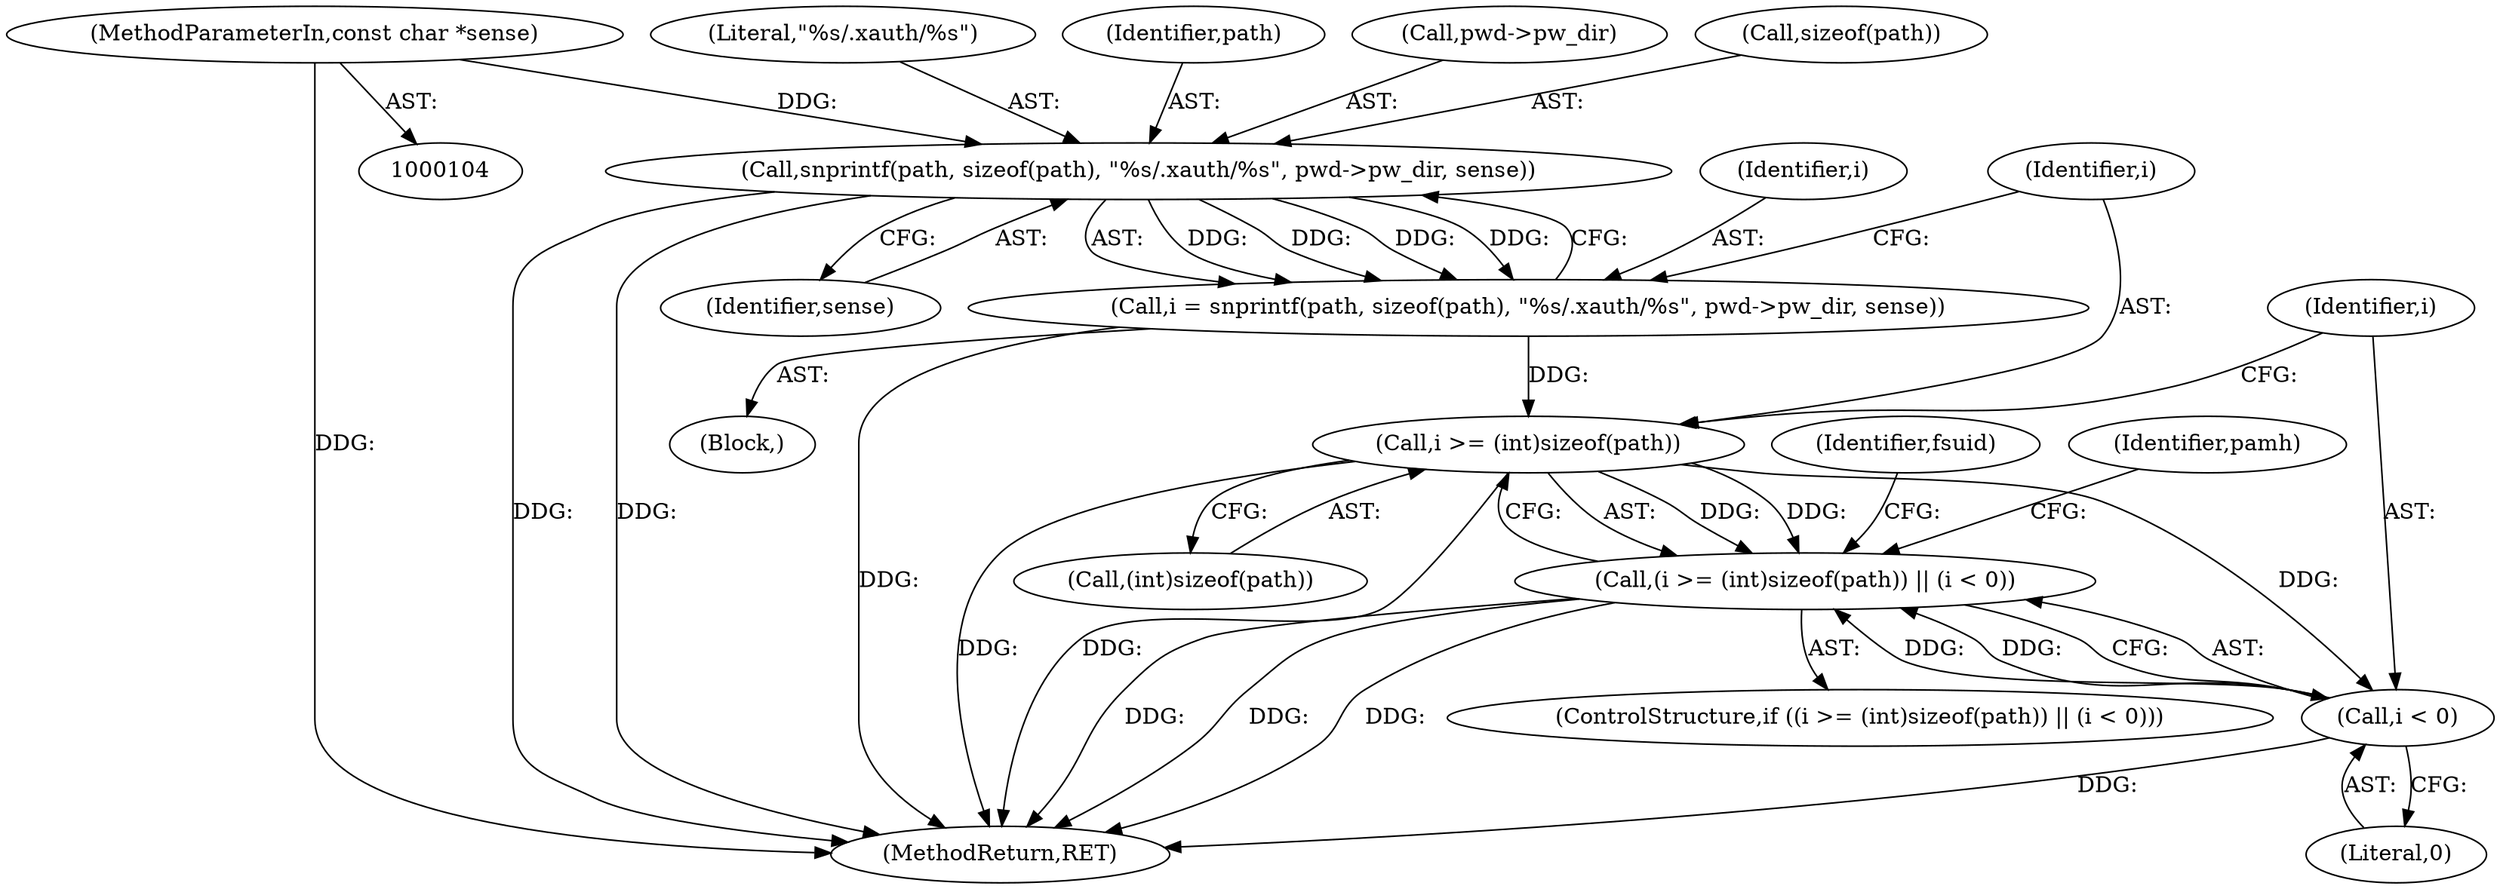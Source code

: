 digraph "0_altlinux_ffe7058c70253d574b1963c7c93002bd410fddc9@API" {
"1000142" [label="(Call,snprintf(path, sizeof(path), \"%s/.xauth/%s\", pwd->pw_dir, sense))"];
"1000106" [label="(MethodParameterIn,const char *sense)"];
"1000140" [label="(Call,i = snprintf(path, sizeof(path), \"%s/.xauth/%s\", pwd->pw_dir, sense))"];
"1000153" [label="(Call,i >= (int)sizeof(path))"];
"1000152" [label="(Call,(i >= (int)sizeof(path)) || (i < 0))"];
"1000159" [label="(Call,i < 0)"];
"1000159" [label="(Call,i < 0)"];
"1000141" [label="(Identifier,i)"];
"1000151" [label="(ControlStructure,if ((i >= (int)sizeof(path)) || (i < 0)))"];
"1000143" [label="(Identifier,path)"];
"1000155" [label="(Call,(int)sizeof(path))"];
"1000153" [label="(Call,i >= (int)sizeof(path))"];
"1000150" [label="(Identifier,sense)"];
"1000152" [label="(Call,(i >= (int)sizeof(path)) || (i < 0))"];
"1000106" [label="(MethodParameterIn,const char *sense)"];
"1000140" [label="(Call,i = snprintf(path, sizeof(path), \"%s/.xauth/%s\", pwd->pw_dir, sense))"];
"1000160" [label="(Identifier,i)"];
"1000114" [label="(Block,)"];
"1000154" [label="(Identifier,i)"];
"1000316" [label="(MethodReturn,RET)"];
"1000147" [label="(Call,pwd->pw_dir)"];
"1000170" [label="(Identifier,fsuid)"];
"1000144" [label="(Call,sizeof(path))"];
"1000164" [label="(Identifier,pamh)"];
"1000146" [label="(Literal,\"%s/.xauth/%s\")"];
"1000142" [label="(Call,snprintf(path, sizeof(path), \"%s/.xauth/%s\", pwd->pw_dir, sense))"];
"1000161" [label="(Literal,0)"];
"1000142" -> "1000140"  [label="AST: "];
"1000142" -> "1000150"  [label="CFG: "];
"1000143" -> "1000142"  [label="AST: "];
"1000144" -> "1000142"  [label="AST: "];
"1000146" -> "1000142"  [label="AST: "];
"1000147" -> "1000142"  [label="AST: "];
"1000150" -> "1000142"  [label="AST: "];
"1000140" -> "1000142"  [label="CFG: "];
"1000142" -> "1000316"  [label="DDG: "];
"1000142" -> "1000316"  [label="DDG: "];
"1000142" -> "1000140"  [label="DDG: "];
"1000142" -> "1000140"  [label="DDG: "];
"1000142" -> "1000140"  [label="DDG: "];
"1000142" -> "1000140"  [label="DDG: "];
"1000106" -> "1000142"  [label="DDG: "];
"1000106" -> "1000104"  [label="AST: "];
"1000106" -> "1000316"  [label="DDG: "];
"1000140" -> "1000114"  [label="AST: "];
"1000141" -> "1000140"  [label="AST: "];
"1000154" -> "1000140"  [label="CFG: "];
"1000140" -> "1000316"  [label="DDG: "];
"1000140" -> "1000153"  [label="DDG: "];
"1000153" -> "1000152"  [label="AST: "];
"1000153" -> "1000155"  [label="CFG: "];
"1000154" -> "1000153"  [label="AST: "];
"1000155" -> "1000153"  [label="AST: "];
"1000160" -> "1000153"  [label="CFG: "];
"1000152" -> "1000153"  [label="CFG: "];
"1000153" -> "1000316"  [label="DDG: "];
"1000153" -> "1000316"  [label="DDG: "];
"1000153" -> "1000152"  [label="DDG: "];
"1000153" -> "1000152"  [label="DDG: "];
"1000153" -> "1000159"  [label="DDG: "];
"1000152" -> "1000151"  [label="AST: "];
"1000152" -> "1000159"  [label="CFG: "];
"1000159" -> "1000152"  [label="AST: "];
"1000164" -> "1000152"  [label="CFG: "];
"1000170" -> "1000152"  [label="CFG: "];
"1000152" -> "1000316"  [label="DDG: "];
"1000152" -> "1000316"  [label="DDG: "];
"1000152" -> "1000316"  [label="DDG: "];
"1000159" -> "1000152"  [label="DDG: "];
"1000159" -> "1000152"  [label="DDG: "];
"1000159" -> "1000161"  [label="CFG: "];
"1000160" -> "1000159"  [label="AST: "];
"1000161" -> "1000159"  [label="AST: "];
"1000159" -> "1000316"  [label="DDG: "];
}
